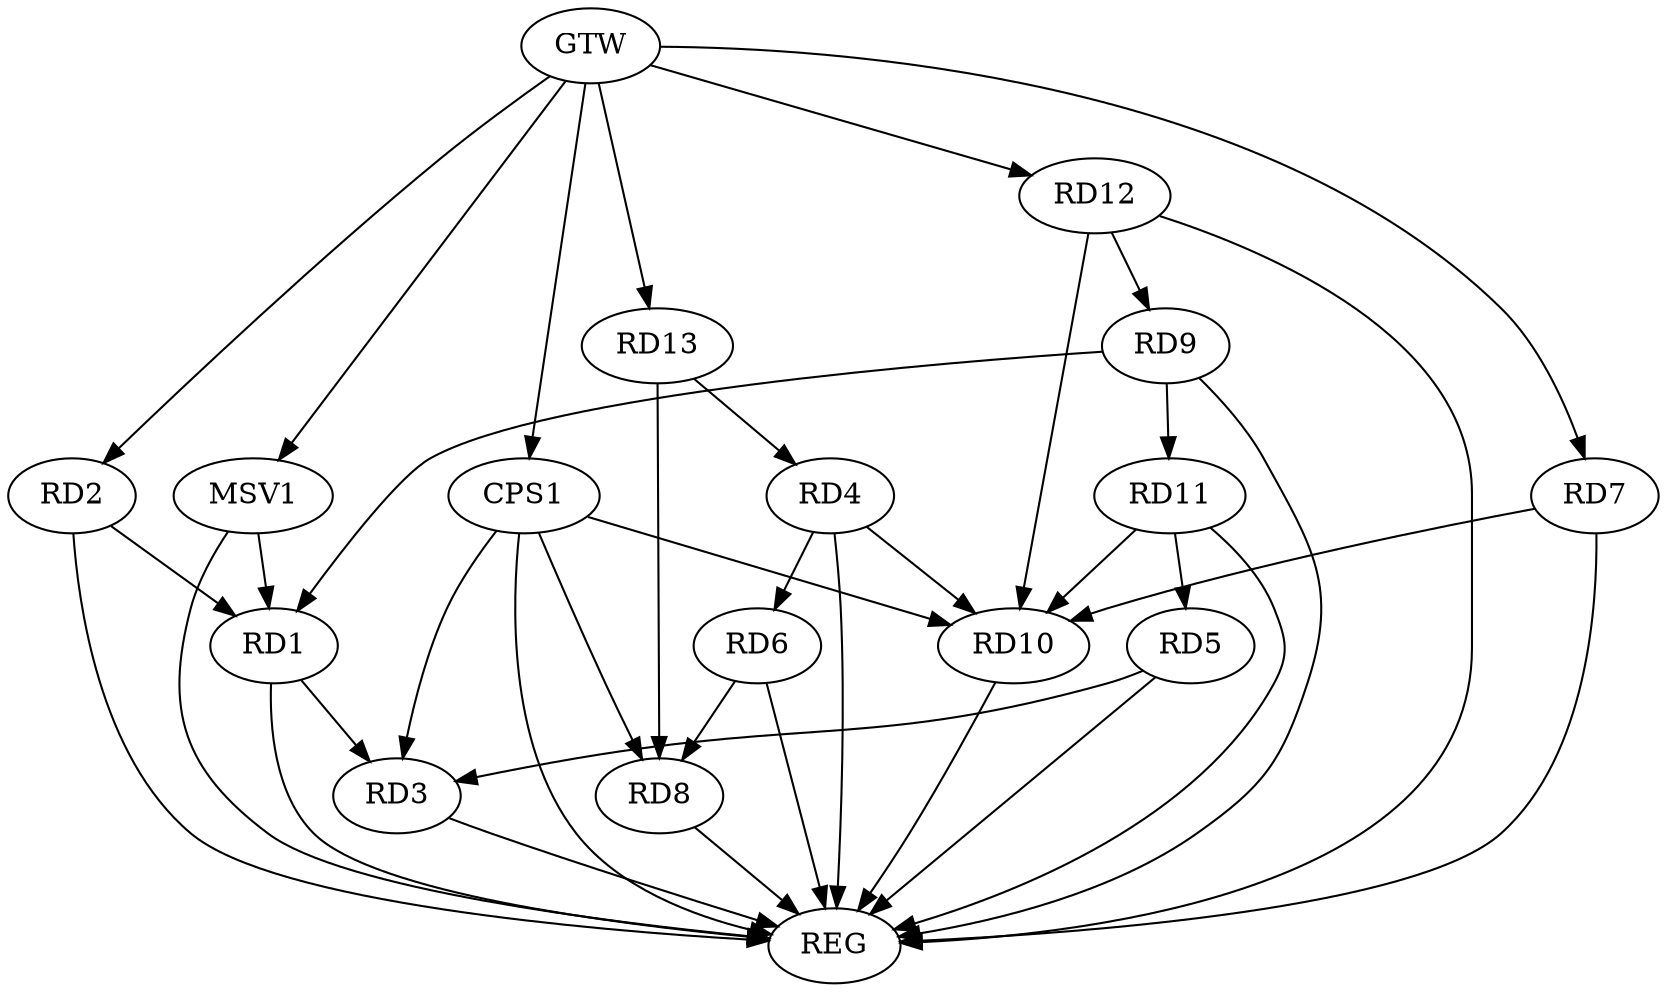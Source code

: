 strict digraph G {
  RD1 [ label="RD1" ];
  RD2 [ label="RD2" ];
  RD3 [ label="RD3" ];
  RD4 [ label="RD4" ];
  RD5 [ label="RD5" ];
  RD6 [ label="RD6" ];
  RD7 [ label="RD7" ];
  RD8 [ label="RD8" ];
  RD9 [ label="RD9" ];
  RD10 [ label="RD10" ];
  RD11 [ label="RD11" ];
  RD12 [ label="RD12" ];
  RD13 [ label="RD13" ];
  CPS1 [ label="CPS1" ];
  GTW [ label="GTW" ];
  REG [ label="REG" ];
  MSV1 [ label="MSV1" ];
  RD2 -> RD1;
  RD1 -> RD3;
  RD9 -> RD1;
  RD5 -> RD3;
  RD4 -> RD6;
  RD4 -> RD10;
  RD13 -> RD4;
  RD11 -> RD5;
  RD6 -> RD8;
  RD7 -> RD10;
  RD13 -> RD8;
  RD9 -> RD11;
  RD12 -> RD9;
  RD11 -> RD10;
  RD12 -> RD10;
  CPS1 -> RD3;
  CPS1 -> RD8;
  CPS1 -> RD10;
  GTW -> RD2;
  GTW -> RD7;
  GTW -> RD12;
  GTW -> RD13;
  GTW -> CPS1;
  RD1 -> REG;
  RD2 -> REG;
  RD3 -> REG;
  RD4 -> REG;
  RD5 -> REG;
  RD6 -> REG;
  RD7 -> REG;
  RD8 -> REG;
  RD9 -> REG;
  RD10 -> REG;
  RD11 -> REG;
  RD12 -> REG;
  CPS1 -> REG;
  MSV1 -> RD1;
  GTW -> MSV1;
  MSV1 -> REG;
}
